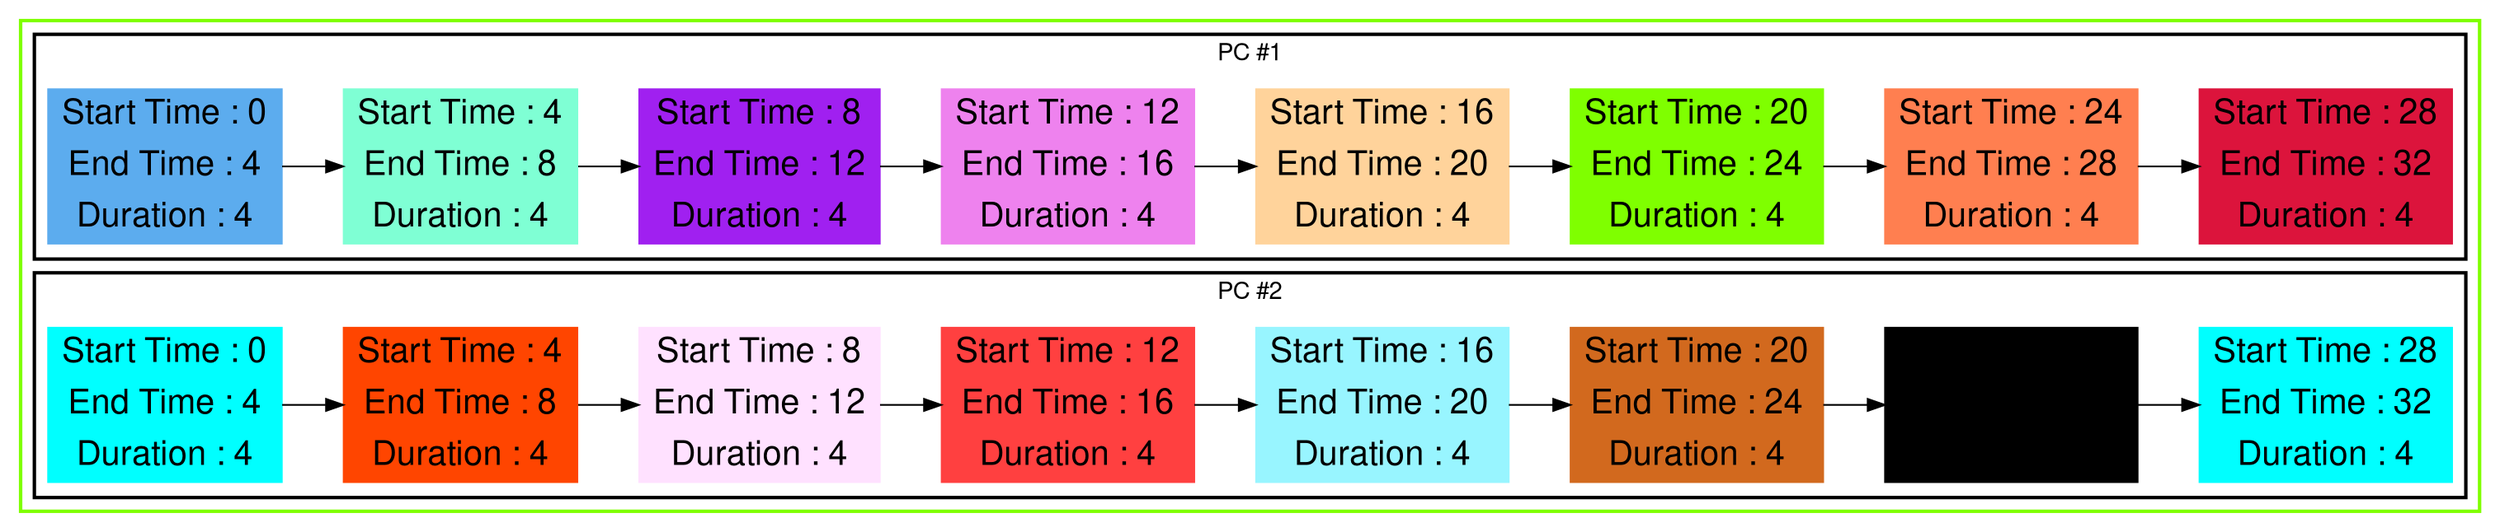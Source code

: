 digraph G {

fontname="Helvetica,Arial,sans-serif"
node [fontname="Helvetica,Arial,sans-serif"]
edge [fontname="Helvetica,Arial,sans-serif"]
graph [rankdir = "LR"];
node [fontsize = "20" shape = "ellipse"];

    subgraph cluster_Mod_0{
        color =chartreuse
        style = bold
        subgraph cluster_0{
           node [style=filled]
           color = black


            "node0" [
               label = "Start Time : 0 | End Time : 4 | Duration : 4"
               shape = "record"
               color = steelblue2
            ]

            "node2" [
               label = "Start Time : 4 | End Time : 8 | Duration : 4"
               shape = "record"
               color = aquamarine
            ]

            "node4" [
               label = "Start Time : 8 | End Time : 12 | Duration : 4"
               shape = "record"
               color = x11purple
            ]

            "node6" [
               label = "Start Time : 12 | End Time : 16 | Duration : 4"
               shape = "record"
               color = violet
            ]

            "node8" [
               label = "Start Time : 16 | End Time : 20 | Duration : 4"
               shape = "record"
               color = burlywood1
            ]

            "node10" [
               label = "Start Time : 20 | End Time : 24 | Duration : 4"
               shape = "record"
               color = chartreuse
            ]

            "node12" [
               label = "Start Time : 24 | End Time : 28 | Duration : 4"
               shape = "record"
               color = coral
            ]

            "node14" [
               label = "Start Time : 28 | End Time : 32 | Duration : 4"
               shape = "record"
               color = crimson
            ]

            node0 -> node2 -> node4 -> node6 -> node8 -> node10 -> node12 -> node14

            label = "PC #1"

        }
        subgraph cluster_1{
           node [style=filled]
           color = black


            "node1" [
               label = "Start Time : 0 | End Time : 4 | Duration : 4"
               shape = "record"
               color = aqua
            ]

            "node3" [
               label = "Start Time : 4 | End Time : 8 | Duration : 4"
               shape = "record"
               color = orangered1
            ]

            "node5" [
               label = "Start Time : 8 | End Time : 12 | Duration : 4"
               shape = "record"
               color = thistle1
            ]

            "node7" [
               label = "Start Time : 12 | End Time : 16 | Duration : 4"
               shape = "record"
               color = brown1
            ]

            "node9" [
               label = "Start Time : 16 | End Time : 20 | Duration : 4"
               shape = "record"
               color = cadetblue1
            ]

            "node11" [
               label = "Start Time : 20 | End Time : 24 | Duration : 4"
               shape = "record"
               color = chocolate
            ]

            "node13" [
               label = "Start Time : 24 | End Time : 28 | Duration : 4"
               shape = "record"
               color = cornflower
            ]

            "node15" [
               label = "Start Time : 28 | End Time : 32 | Duration : 4"
               shape = "record"
               color = cyan
            ]

            node1 -> node3 -> node5 -> node7 -> node9 -> node11 -> node13 -> node15

            label = "PC #2"

        }
    }




}

